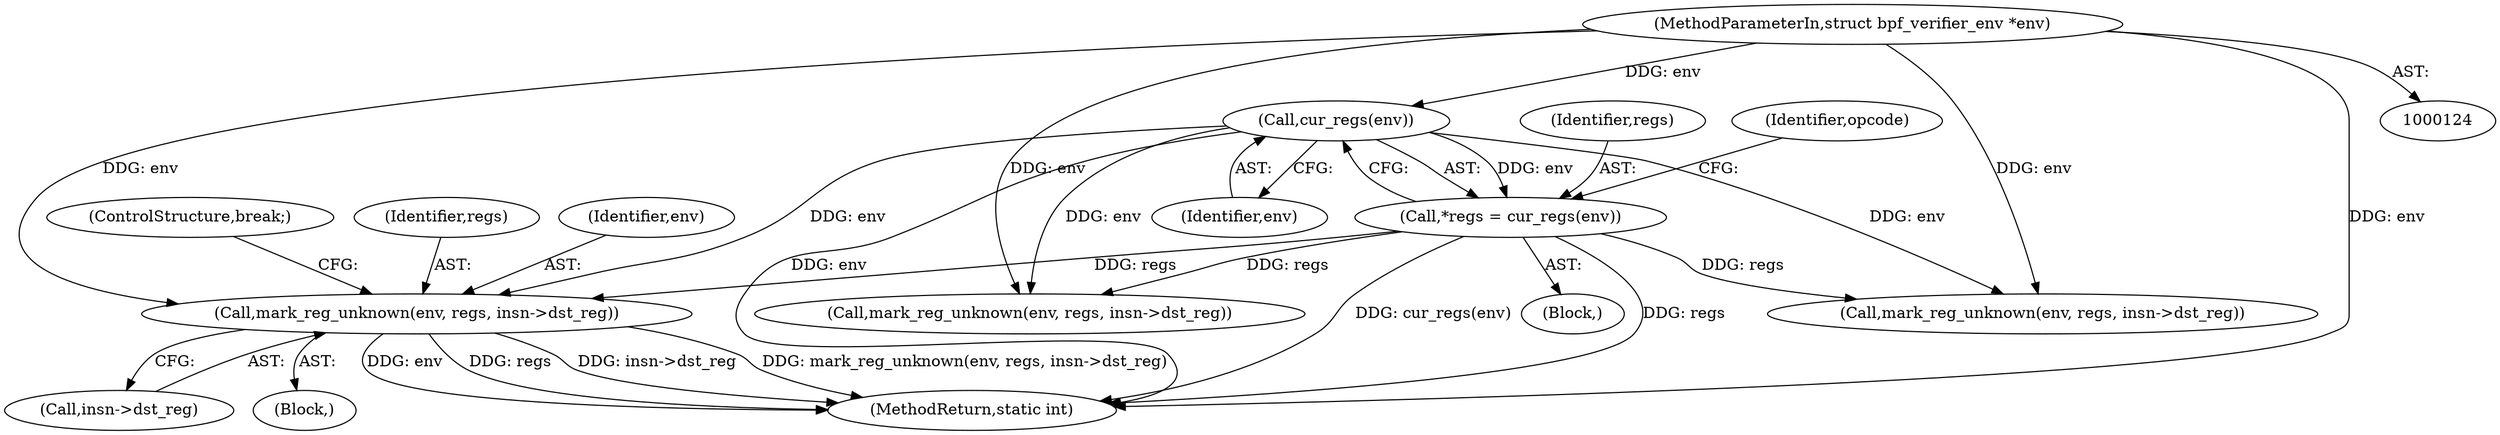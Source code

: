 digraph "0_linux_4374f256ce8182019353c0c639bb8d0695b4c941@pointer" {
"1000756" [label="(Call,mark_reg_unknown(env, regs, insn->dst_reg))"];
"1000133" [label="(Call,cur_regs(env))"];
"1000125" [label="(MethodParameterIn,struct bpf_verifier_env *env)"];
"1000131" [label="(Call,*regs = cur_regs(env))"];
"1000756" [label="(Call,mark_reg_unknown(env, regs, insn->dst_reg))"];
"1000134" [label="(Identifier,env)"];
"1000762" [label="(ControlStructure,break;)"];
"1000758" [label="(Identifier,regs)"];
"1000131" [label="(Call,*regs = cur_regs(env))"];
"1000759" [label="(Call,insn->dst_reg)"];
"1000133" [label="(Call,cur_regs(env))"];
"1000129" [label="(Block,)"];
"1000638" [label="(Call,mark_reg_unknown(env, regs, insn->dst_reg))"];
"1000125" [label="(MethodParameterIn,struct bpf_verifier_env *env)"];
"1000137" [label="(Identifier,opcode)"];
"1000195" [label="(Block,)"];
"1000769" [label="(MethodReturn,static int)"];
"1000706" [label="(Call,mark_reg_unknown(env, regs, insn->dst_reg))"];
"1000757" [label="(Identifier,env)"];
"1000132" [label="(Identifier,regs)"];
"1000756" -> "1000195"  [label="AST: "];
"1000756" -> "1000759"  [label="CFG: "];
"1000757" -> "1000756"  [label="AST: "];
"1000758" -> "1000756"  [label="AST: "];
"1000759" -> "1000756"  [label="AST: "];
"1000762" -> "1000756"  [label="CFG: "];
"1000756" -> "1000769"  [label="DDG: env"];
"1000756" -> "1000769"  [label="DDG: regs"];
"1000756" -> "1000769"  [label="DDG: insn->dst_reg"];
"1000756" -> "1000769"  [label="DDG: mark_reg_unknown(env, regs, insn->dst_reg)"];
"1000133" -> "1000756"  [label="DDG: env"];
"1000125" -> "1000756"  [label="DDG: env"];
"1000131" -> "1000756"  [label="DDG: regs"];
"1000133" -> "1000131"  [label="AST: "];
"1000133" -> "1000134"  [label="CFG: "];
"1000134" -> "1000133"  [label="AST: "];
"1000131" -> "1000133"  [label="CFG: "];
"1000133" -> "1000769"  [label="DDG: env"];
"1000133" -> "1000131"  [label="DDG: env"];
"1000125" -> "1000133"  [label="DDG: env"];
"1000133" -> "1000638"  [label="DDG: env"];
"1000133" -> "1000706"  [label="DDG: env"];
"1000125" -> "1000124"  [label="AST: "];
"1000125" -> "1000769"  [label="DDG: env"];
"1000125" -> "1000638"  [label="DDG: env"];
"1000125" -> "1000706"  [label="DDG: env"];
"1000131" -> "1000129"  [label="AST: "];
"1000132" -> "1000131"  [label="AST: "];
"1000137" -> "1000131"  [label="CFG: "];
"1000131" -> "1000769"  [label="DDG: regs"];
"1000131" -> "1000769"  [label="DDG: cur_regs(env)"];
"1000131" -> "1000638"  [label="DDG: regs"];
"1000131" -> "1000706"  [label="DDG: regs"];
}
